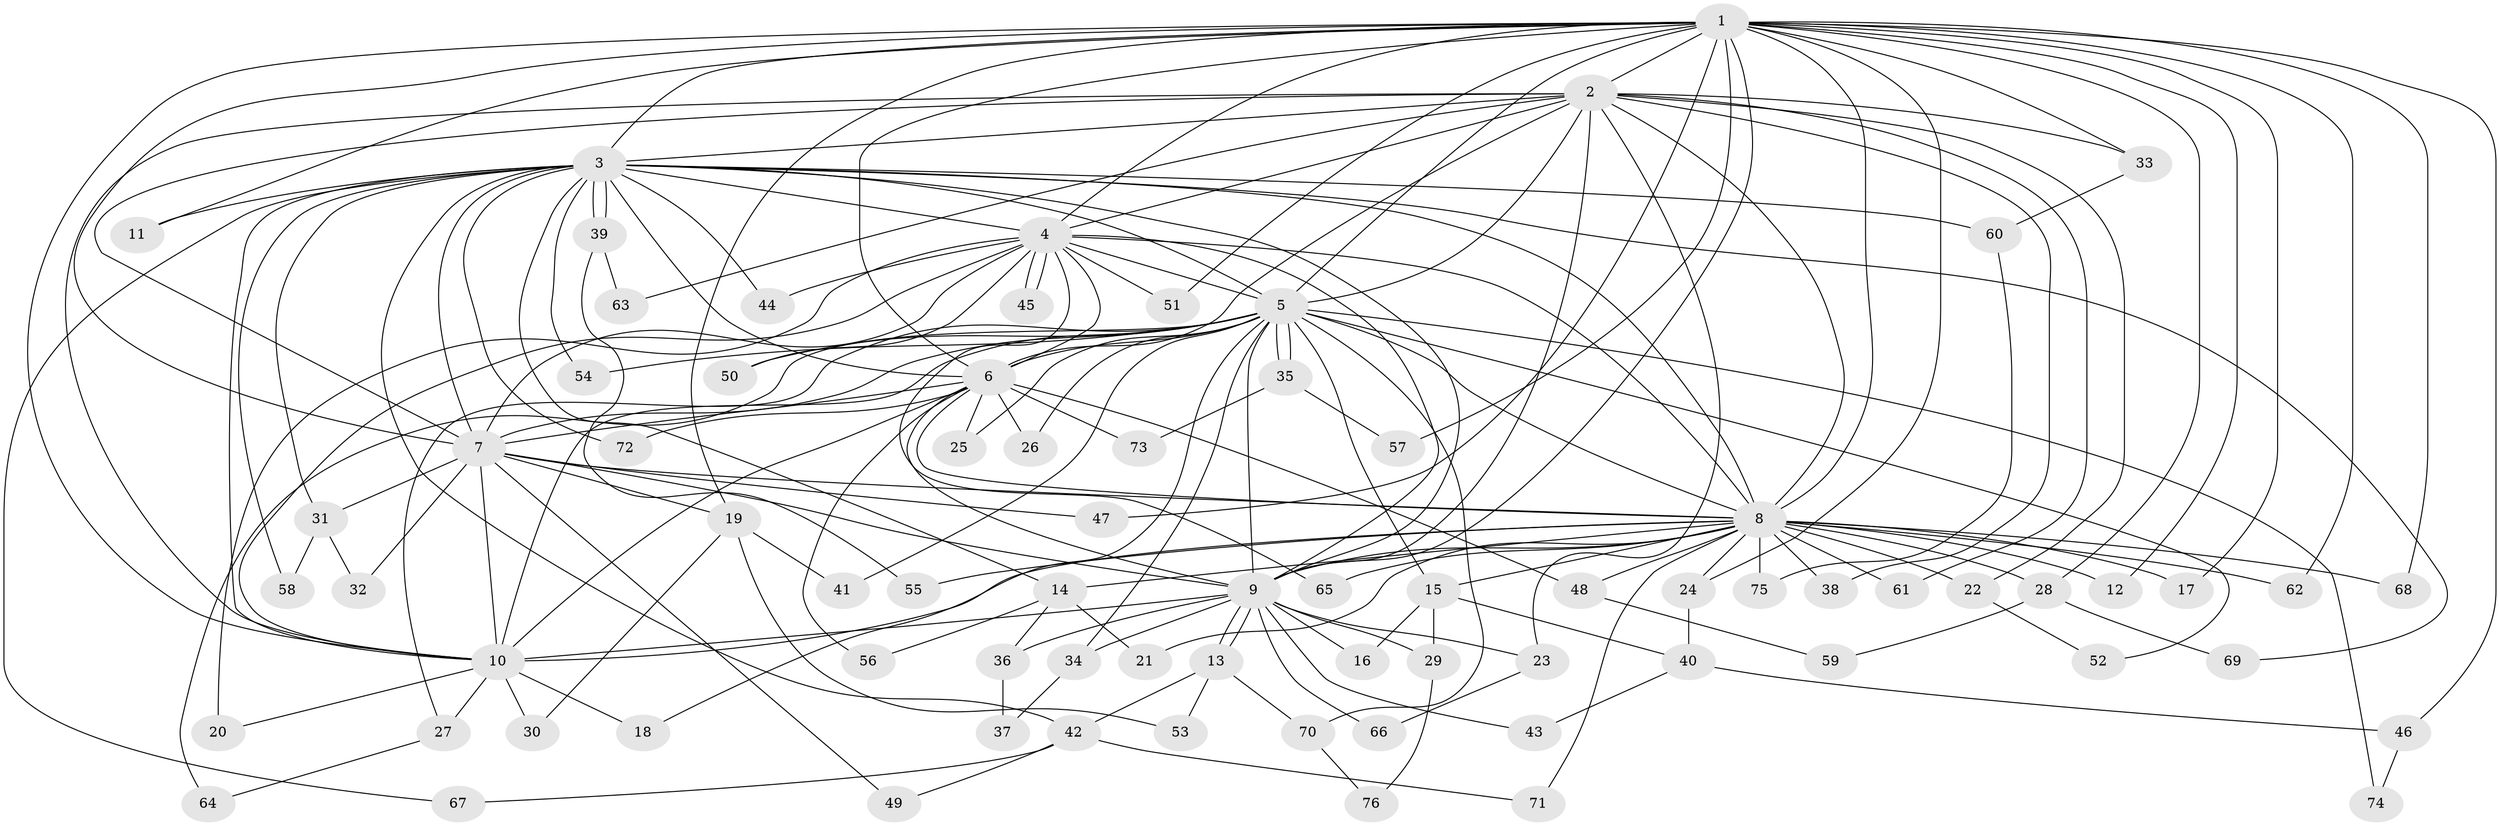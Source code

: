 // coarse degree distribution, {21: 0.034482758620689655, 12: 0.017241379310344827, 14: 0.034482758620689655, 22: 0.017241379310344827, 15: 0.017241379310344827, 24: 0.017241379310344827, 17: 0.017241379310344827, 11: 0.017241379310344827, 2: 0.5172413793103449, 8: 0.017241379310344827, 5: 0.05172413793103448, 3: 0.15517241379310345, 4: 0.06896551724137931, 1: 0.017241379310344827}
// Generated by graph-tools (version 1.1) at 2025/23/03/03/25 07:23:37]
// undirected, 76 vertices, 177 edges
graph export_dot {
graph [start="1"]
  node [color=gray90,style=filled];
  1;
  2;
  3;
  4;
  5;
  6;
  7;
  8;
  9;
  10;
  11;
  12;
  13;
  14;
  15;
  16;
  17;
  18;
  19;
  20;
  21;
  22;
  23;
  24;
  25;
  26;
  27;
  28;
  29;
  30;
  31;
  32;
  33;
  34;
  35;
  36;
  37;
  38;
  39;
  40;
  41;
  42;
  43;
  44;
  45;
  46;
  47;
  48;
  49;
  50;
  51;
  52;
  53;
  54;
  55;
  56;
  57;
  58;
  59;
  60;
  61;
  62;
  63;
  64;
  65;
  66;
  67;
  68;
  69;
  70;
  71;
  72;
  73;
  74;
  75;
  76;
  1 -- 2;
  1 -- 3;
  1 -- 4;
  1 -- 5;
  1 -- 6;
  1 -- 7;
  1 -- 8;
  1 -- 9;
  1 -- 10;
  1 -- 11;
  1 -- 12;
  1 -- 17;
  1 -- 19;
  1 -- 24;
  1 -- 28;
  1 -- 33;
  1 -- 46;
  1 -- 47;
  1 -- 51;
  1 -- 57;
  1 -- 62;
  1 -- 68;
  2 -- 3;
  2 -- 4;
  2 -- 5;
  2 -- 6;
  2 -- 7;
  2 -- 8;
  2 -- 9;
  2 -- 10;
  2 -- 22;
  2 -- 23;
  2 -- 33;
  2 -- 38;
  2 -- 61;
  2 -- 63;
  3 -- 4;
  3 -- 5;
  3 -- 6;
  3 -- 7;
  3 -- 8;
  3 -- 9;
  3 -- 10;
  3 -- 11;
  3 -- 14;
  3 -- 31;
  3 -- 39;
  3 -- 39;
  3 -- 42;
  3 -- 44;
  3 -- 54;
  3 -- 58;
  3 -- 60;
  3 -- 67;
  3 -- 69;
  3 -- 72;
  4 -- 5;
  4 -- 6;
  4 -- 7;
  4 -- 8;
  4 -- 9;
  4 -- 10;
  4 -- 20;
  4 -- 44;
  4 -- 45;
  4 -- 45;
  4 -- 50;
  4 -- 51;
  4 -- 65;
  5 -- 6;
  5 -- 7;
  5 -- 8;
  5 -- 9;
  5 -- 10;
  5 -- 15;
  5 -- 18;
  5 -- 25;
  5 -- 26;
  5 -- 27;
  5 -- 34;
  5 -- 35;
  5 -- 35;
  5 -- 41;
  5 -- 50;
  5 -- 52;
  5 -- 54;
  5 -- 64;
  5 -- 70;
  5 -- 74;
  6 -- 7;
  6 -- 8;
  6 -- 9;
  6 -- 10;
  6 -- 25;
  6 -- 26;
  6 -- 48;
  6 -- 56;
  6 -- 72;
  6 -- 73;
  7 -- 8;
  7 -- 9;
  7 -- 10;
  7 -- 19;
  7 -- 31;
  7 -- 32;
  7 -- 47;
  7 -- 49;
  8 -- 9;
  8 -- 10;
  8 -- 12;
  8 -- 14;
  8 -- 15;
  8 -- 17;
  8 -- 21;
  8 -- 22;
  8 -- 24;
  8 -- 28;
  8 -- 38;
  8 -- 48;
  8 -- 55;
  8 -- 61;
  8 -- 62;
  8 -- 65;
  8 -- 68;
  8 -- 71;
  8 -- 75;
  9 -- 10;
  9 -- 13;
  9 -- 13;
  9 -- 16;
  9 -- 23;
  9 -- 29;
  9 -- 34;
  9 -- 36;
  9 -- 43;
  9 -- 66;
  10 -- 18;
  10 -- 20;
  10 -- 27;
  10 -- 30;
  13 -- 42;
  13 -- 53;
  13 -- 70;
  14 -- 21;
  14 -- 36;
  14 -- 56;
  15 -- 16;
  15 -- 29;
  15 -- 40;
  19 -- 30;
  19 -- 41;
  19 -- 53;
  22 -- 52;
  23 -- 66;
  24 -- 40;
  27 -- 64;
  28 -- 59;
  28 -- 69;
  29 -- 76;
  31 -- 32;
  31 -- 58;
  33 -- 60;
  34 -- 37;
  35 -- 57;
  35 -- 73;
  36 -- 37;
  39 -- 55;
  39 -- 63;
  40 -- 43;
  40 -- 46;
  42 -- 49;
  42 -- 67;
  42 -- 71;
  46 -- 74;
  48 -- 59;
  60 -- 75;
  70 -- 76;
}
